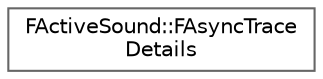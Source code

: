 digraph "Graphical Class Hierarchy"
{
 // INTERACTIVE_SVG=YES
 // LATEX_PDF_SIZE
  bgcolor="transparent";
  edge [fontname=Helvetica,fontsize=10,labelfontname=Helvetica,labelfontsize=10];
  node [fontname=Helvetica,fontsize=10,shape=box,height=0.2,width=0.4];
  rankdir="LR";
  Node0 [id="Node000000",label="FActiveSound::FAsyncTrace\lDetails",height=0.2,width=0.4,color="grey40", fillcolor="white", style="filled",URL="$d2/dbf/structFActiveSound_1_1FAsyncTraceDetails.html",tooltip=" "];
}
